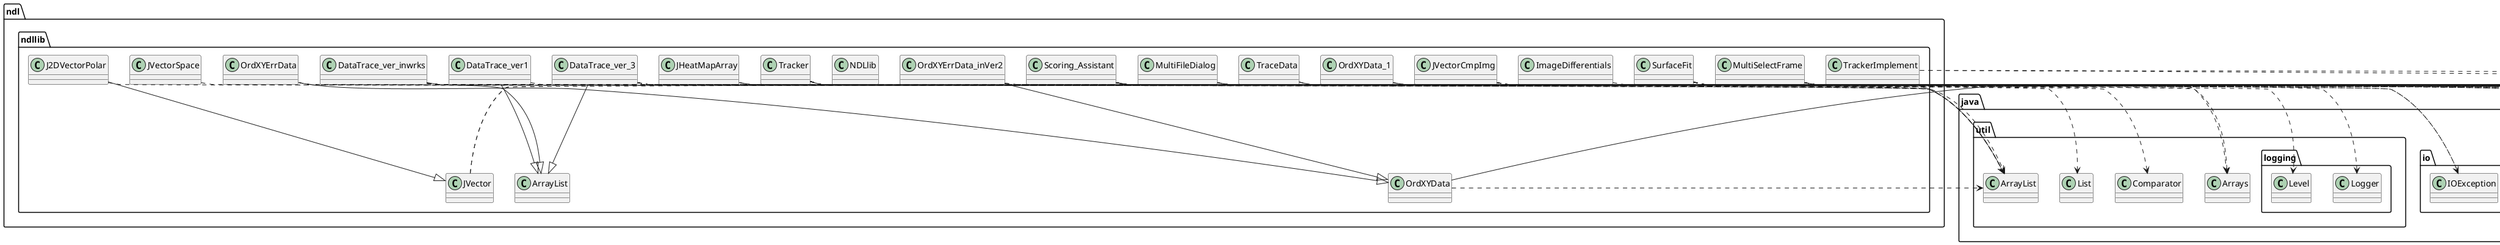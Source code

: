 @startuml
annotation java.lang.Override
class Jama.Matrix
class ij.IJ
class ij.ImagePlus
class ij.ImageStack
class ij.gui.Roi
class ij.io.FileSaver
class ij.plugin.RoiScaler
class ij.plugin.filter.GaussianBlur
class ij.process.FloatProcessor
class ij.process.FloatStatistics
class ij.process.ImageProcessor
class java.awt.Frame
class java.awt.Rectangle
class java.awt.event.ActionListener
class java.awt.event.KeyEvent
class java.awt.event.MouseEvent
class java.io.File
class java.io.FileNotFoundException
class java.io.FileReader
class java.io.IOException
class java.lang.Math
class java.lang.Object
class java.lang.Thread
class java.util.ArrayList
class java.util.Arrays
class java.util.Comparator
class java.util.List
class java.util.logging.Level
class java.util.logging.Logger
class javax.swing.DefaultListModel
class javax.swing.JDialog
class javax.swing.JFileChooser
class javax.swing.JFrame
class javax.swing.JList
class javax.swing.UIManager
class ndl.ndllib.ArrayList
class ndl.ndllib.DataTrace_ver1
class ndl.ndllib.DataTrace_ver_3
class ndl.ndllib.DataTrace_ver_inwrks
class ndl.ndllib.ImageDifferentials
class ndl.ndllib.J2DVectorPolar
class ndl.ndllib.JHeatMapArray
class ndl.ndllib.JVector
class ndl.ndllib.JVectorCmpImg
class ndl.ndllib.JVectorSpace
class ndl.ndllib.MultiFileDialog
class ndl.ndllib.MultiSelectFrame
class ndl.ndllib.NDLlib
class ndl.ndllib.OrdXYData
class ndl.ndllib.OrdXYData_1
class ndl.ndllib.OrdXYErrData
class ndl.ndllib.OrdXYErrData_inVer2
class ndl.ndllib.Scoring_Assistant
class ndl.ndllib.SurfaceFit
class ndl.ndllib.TraceData
class ndl.ndllib.Tracker
class ndl.ndllib.TrackerImplement
class org.opencv.core.Mat
class org.opencv.imgproc.Imgproc
class org.opencv.imgproc.Moments
class org.opencv.videoio.VideoCapture
interface java.awt.event.KeyListener
interface java.awt.event.MouseListener
ndl.ndllib.DataTrace_ver1 ..> java.lang.Override
ndl.ndllib.DataTrace_ver1 --|> ndl.ndllib.ArrayList
ndl.ndllib.DataTrace_ver_3 ..> java.lang.Override
ndl.ndllib.DataTrace_ver_3 ..> java.io.File
ndl.ndllib.DataTrace_ver_3 ..> java.io.FileNotFoundException
ndl.ndllib.DataTrace_ver_3 ..> java.io.FileReader
ndl.ndllib.DataTrace_ver_3 ..> java.io.IOException
ndl.ndllib.DataTrace_ver_3 ..> java.lang.Math
ndl.ndllib.DataTrace_ver_3 --|> ndl.ndllib.ArrayList
ndl.ndllib.DataTrace_ver_inwrks ..> java.lang.Override
ndl.ndllib.DataTrace_ver_inwrks ..> java.io.File
ndl.ndllib.DataTrace_ver_inwrks ..> java.io.FileNotFoundException
ndl.ndllib.DataTrace_ver_inwrks ..> java.io.FileReader
ndl.ndllib.DataTrace_ver_inwrks ..> java.io.IOException
ndl.ndllib.DataTrace_ver_inwrks ..> java.lang.Math
ndl.ndllib.DataTrace_ver_inwrks ..> java.util.logging.Level
ndl.ndllib.DataTrace_ver_inwrks ..> java.util.logging.Logger
ndl.ndllib.DataTrace_ver_inwrks --|> ndl.ndllib.ArrayList
ndl.ndllib.ImageDifferentials ..> ij.process.ImageProcessor
ndl.ndllib.J2DVectorPolar ..> java.util.ArrayList
ndl.ndllib.J2DVectorPolar --|> ndl.ndllib.JVector
ndl.ndllib.JHeatMapArray --|> java.lang.Object
ndl.ndllib.JHeatMapArray ..> java.util.ArrayList
ndl.ndllib.JVector ..> java.util.ArrayList
ndl.ndllib.JVector ..> java.util.Arrays
ndl.ndllib.JVectorCmpImg ..> ij.IJ
ndl.ndllib.JVectorCmpImg ..> ij.ImagePlus
ndl.ndllib.JVectorCmpImg ..> ij.ImageStack
ndl.ndllib.JVectorCmpImg ..> ij.io.FileSaver
ndl.ndllib.JVectorCmpImg ..> java.io.File
ndl.ndllib.JVectorSpace ..> java.util.ArrayList
ndl.ndllib.MultiFileDialog ..> java.awt.event.ActionListener
ndl.ndllib.MultiFileDialog ..> java.io.File
ndl.ndllib.MultiFileDialog --|> javax.swing.JDialog
ndl.ndllib.MultiSelectFrame ..> java.awt.event.ActionListener
ndl.ndllib.MultiSelectFrame ..> java.io.File
ndl.ndllib.MultiSelectFrame ..> javax.swing.DefaultListModel
ndl.ndllib.MultiSelectFrame --|> javax.swing.JFrame
ndl.ndllib.MultiSelectFrame ..> javax.swing.JList
ndl.ndllib.MultiSelectFrame ..> javax.swing.UIManager
ndl.ndllib.OrdXYData --|> java.lang.Object
ndl.ndllib.OrdXYData ..> java.util.ArrayList
ndl.ndllib.OrdXYData_1 ..> java.lang.Override
ndl.ndllib.OrdXYData_1 --|> java.lang.Object
ndl.ndllib.OrdXYErrData ..> java.lang.Override
ndl.ndllib.OrdXYErrData ..> java.util.ArrayList
ndl.ndllib.OrdXYErrData --|> ndl.ndllib.OrdXYData
ndl.ndllib.OrdXYErrData_inVer2 ..> java.lang.Override
ndl.ndllib.OrdXYErrData_inVer2 ..> java.lang.Math
ndl.ndllib.OrdXYErrData_inVer2 --|> ndl.ndllib.OrdXYData
ndl.ndllib.Scoring_Assistant ..> ij.ImagePlus
ndl.ndllib.Scoring_Assistant ..> ij.ImageStack
ndl.ndllib.Scoring_Assistant --|> java.awt.Frame
ndl.ndllib.Scoring_Assistant ..> java.awt.event.KeyEvent
ndl.ndllib.Scoring_Assistant ..> java.awt.event.MouseEvent
ndl.ndllib.Scoring_Assistant ..> java.io.File
ndl.ndllib.Scoring_Assistant ..> javax.swing.JFileChooser
ndl.ndllib.Scoring_Assistant --|> java.awt.event.KeyListener
ndl.ndllib.Scoring_Assistant --|> java.awt.event.MouseListener
ndl.ndllib.SurfaceFit ..> Jama.Matrix
ndl.ndllib.SurfaceFit ..> ij.ImagePlus
ndl.ndllib.SurfaceFit ..> ij.gui.Roi
ndl.ndllib.SurfaceFit ..> ij.plugin.RoiScaler
ndl.ndllib.SurfaceFit ..> ij.plugin.filter.GaussianBlur
ndl.ndllib.SurfaceFit ..> ij.process.FloatProcessor
ndl.ndllib.SurfaceFit ..> ij.process.FloatStatistics
ndl.ndllib.SurfaceFit ..> ij.process.ImageProcessor
ndl.ndllib.SurfaceFit ..> java.awt.Rectangle
ndl.ndllib.TraceData ..> java.lang.Override
ndl.ndllib.TraceData --|> java.lang.Object
ndl.ndllib.Tracker --|> java.lang.Thread
ndl.ndllib.Tracker ..> java.util.ArrayList
ndl.ndllib.Tracker ..> java.util.Arrays
ndl.ndllib.Tracker ..> java.util.Comparator
ndl.ndllib.Tracker ..> java.util.List
ndl.ndllib.Tracker ..> org.opencv.imgproc.Imgproc
ndl.ndllib.Tracker ..> org.opencv.imgproc.Moments
ndl.ndllib.Tracker ..> org.opencv.videoio.VideoCapture
ndl.ndllib.TrackerImplement ..> java.lang.Override
ndl.ndllib.TrackerImplement ..> org.opencv.core.Mat
@enduml